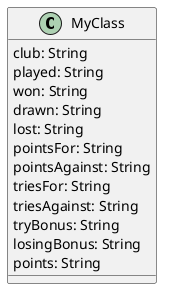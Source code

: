 @startuml "1137589453"


class MyClass{
  club: String
  played: String
  won: String
  drawn: String
  lost: String
  pointsFor: String
  pointsAgainst: String
  triesFor: String
  triesAgainst: String
  tryBonus: String
  losingBonus: String
  points: String
}




@enduml